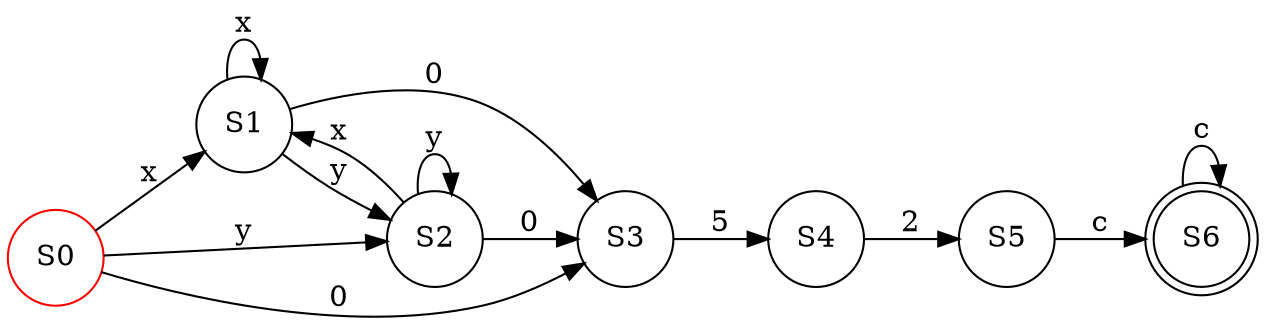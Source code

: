 digraph G {
	rankdir=LR size="20,5"
	node [color=red shape=circle]
	S0
	node [color=black shape=circle]
	S0
	node [color=black shape=circle]
	S1
	node [color=black shape=circle]
	S1
	node [color=black shape=circle]
	S2
	node [color=black shape=circle]
	S2
	node [color=black shape=circle]
	S3
	node [color=black shape=circle]
	S3
	node [color=black shape=circle]
	S4
	node [color=black shape=circle]
	S4
	node [color=black shape=circle]
	S5
	node [color=black shape=circle]
	S5
	node [color=black shape=circle]
	node [shape=doublecircle]
	S6
	node [color=black shape=circle]
	node [shape=doublecircle]
	S6
	S0 -> S1 [label=x]
	S0 -> S2 [label=y]
	S0 -> S3 [label=0]
	S1 -> S1 [label=x]
	S1 -> S2 [label=y]
	S1 -> S3 [label=0]
	S2 -> S1 [label=x]
	S2 -> S2 [label=y]
	S2 -> S3 [label=0]
	S3 -> S4 [label=5]
	S4 -> S5 [label=2]
	S5 -> S6 [label=c]
	S6 -> S6 [label=c]
}
